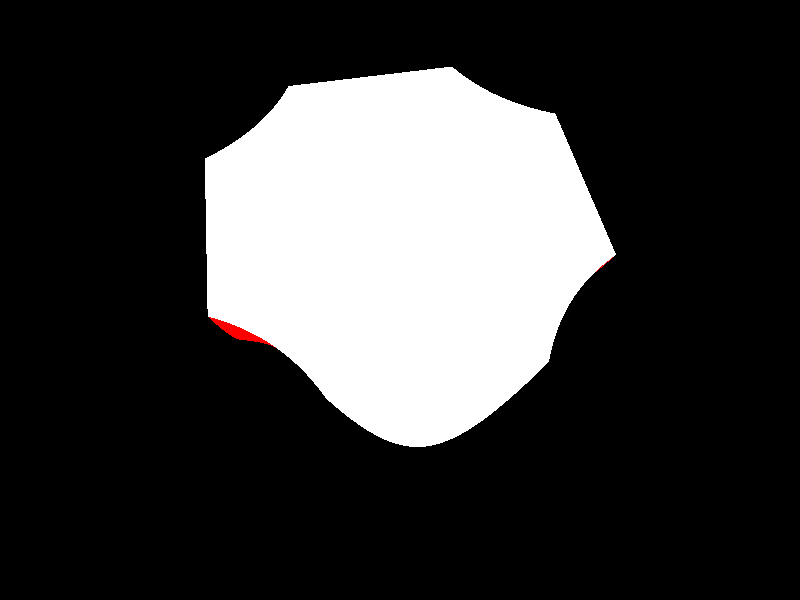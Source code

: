 // Persistence Of Vision raytracer version 3.5 sample file.
//
// -w320 -h240
// -w800 -h600 +a0.3

// By Alexander Enzmann
/* sample quartic scene file written by Alexander Enzmann */

#include "colors.inc"
#include "shapes.inc"
#include "textures.inc"

#declare Quartic_Saddle =
quartic {
 < 0.0,  0.0,  0.0,  0.0, 0.0,  0.0,  0.0,  4.0,  0.0,  0.0,
   0.0,  0.0,  0.0,  0.0, 0.0,  0.0,  0.0,  0.0,  0.0,  0.0,
   0.0,  0.0,  0.0,  0.0, 0.0,  0.0,  0.0,  0.0,  0.0, -1.0,
   0.0,  0.0,  0.0,  0.0, 0.0 >
}


/* Crossed Trough */
intersection {
   object {
      Quartic_Saddle
      texture {
         pigment { Red }
         finish {
            specular 0.8
            roughness 0.005
            ambient 0.3
            diffuse 0.6
         }
      }
   }

   object { UnitBox texture { pigment {Clear} } }

   bounded_by { object { UnitBox scale 1.5 } }

   scale 2
   rotate -10*y
   rotate -60*x
   translate 4*z
}

camera {
   location  <0.0, 0.0, -4.0>
   right     <4/3, 0.0,  0.0>
   up        <0.0, 1.0,  0.0>
   direction <0.0, 0.0,  1.0>
}

light_source { <200, 30, -300> colour White }
